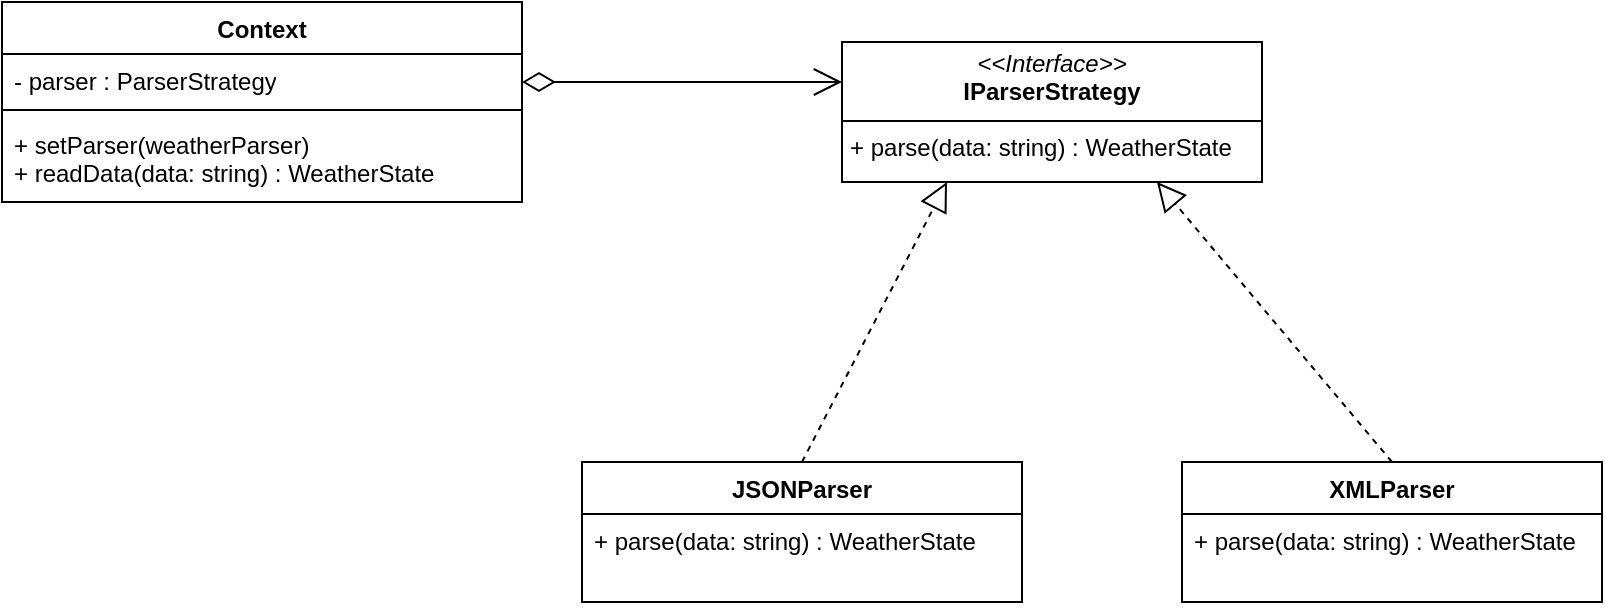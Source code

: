 <mxfile version="26.2.13">
  <diagram name="Page-1" id="GBGmVqDWgZDGhen0g_vq">
    <mxGraphModel dx="1667" dy="777" grid="1" gridSize="10" guides="1" tooltips="1" connect="1" arrows="1" fold="1" page="1" pageScale="1" pageWidth="1600" pageHeight="900" math="0" shadow="0">
      <root>
        <mxCell id="0" />
        <mxCell id="1" parent="0" />
        <object label="Context" weatherState="WeatherState" id="OVgkkTsfn2CKIyNb1T31-11">
          <mxCell style="swimlane;fontStyle=1;align=center;verticalAlign=top;childLayout=stackLayout;horizontal=1;startSize=26;horizontalStack=0;resizeParent=1;resizeParentMax=0;resizeLast=0;collapsible=1;marginBottom=0;whiteSpace=wrap;html=1;" parent="1" vertex="1">
            <mxGeometry x="690" y="310" width="260" height="100" as="geometry" />
          </mxCell>
        </object>
        <mxCell id="OVgkkTsfn2CKIyNb1T31-12" value="- parser : ParserStrategy" style="text;strokeColor=none;fillColor=none;align=left;verticalAlign=top;spacingLeft=4;spacingRight=4;overflow=hidden;rotatable=0;points=[[0,0.5],[1,0.5]];portConstraint=eastwest;whiteSpace=wrap;html=1;" parent="OVgkkTsfn2CKIyNb1T31-11" vertex="1">
          <mxGeometry y="26" width="260" height="24" as="geometry" />
        </mxCell>
        <mxCell id="OVgkkTsfn2CKIyNb1T31-13" value="" style="line;strokeWidth=1;fillColor=none;align=left;verticalAlign=middle;spacingTop=-1;spacingLeft=3;spacingRight=3;rotatable=0;labelPosition=right;points=[];portConstraint=eastwest;strokeColor=inherit;" parent="OVgkkTsfn2CKIyNb1T31-11" vertex="1">
          <mxGeometry y="50" width="260" height="8" as="geometry" />
        </mxCell>
        <mxCell id="OVgkkTsfn2CKIyNb1T31-14" value="+ setParser(weatherParser)&lt;div&gt;&lt;div style=&quot;forced-color-adjust: none; box-shadow: none !important;&quot;&gt;+ readData(data: string) : WeatherState&lt;/div&gt;&lt;div style=&quot;forced-color-adjust: none; box-shadow: none !important;&quot;&gt;&lt;div style=&quot;forced-color-adjust: none; box-shadow: none !important;&quot;&gt;&lt;br style=&quot;forced-color-adjust: none; color: rgb(255, 255, 255); background-color: rgb(27, 29, 30); box-shadow: none !important;&quot;&gt;&lt;/div&gt;&lt;/div&gt;&lt;/div&gt;" style="text;strokeColor=none;fillColor=none;align=left;verticalAlign=top;spacingLeft=4;spacingRight=4;overflow=hidden;rotatable=0;points=[[0,0.5],[1,0.5]];portConstraint=eastwest;whiteSpace=wrap;html=1;" parent="OVgkkTsfn2CKIyNb1T31-11" vertex="1">
          <mxGeometry y="58" width="260" height="42" as="geometry" />
        </mxCell>
        <mxCell id="OVgkkTsfn2CKIyNb1T31-15" value="&lt;p style=&quot;margin:0px;margin-top:4px;text-align:center;&quot;&gt;&lt;i&gt;&amp;lt;&amp;lt;Interface&amp;gt;&amp;gt;&lt;/i&gt;&lt;br&gt;&lt;b&gt;IParserStrategy&lt;/b&gt;&lt;/p&gt;&lt;hr size=&quot;1&quot; style=&quot;border-style:solid;&quot;&gt;&lt;p style=&quot;margin:0px;margin-left:4px;&quot;&gt;+ parse(data: string) : WeatherState&lt;br&gt;&lt;br&gt;&lt;/p&gt;" style="verticalAlign=top;align=left;overflow=fill;html=1;whiteSpace=wrap;" parent="1" vertex="1">
          <mxGeometry x="1110" y="330" width="210" height="70" as="geometry" />
        </mxCell>
        <mxCell id="1TGPjlGgqZZOH0j4-UuG-2" value="" style="endArrow=open;html=1;endSize=12;startArrow=diamondThin;startSize=14;startFill=0;edgeStyle=orthogonalEdgeStyle;align=left;verticalAlign=bottom;rounded=0;" parent="1" edge="1">
          <mxGeometry x="-1" y="3" relative="1" as="geometry">
            <mxPoint x="950" y="350" as="sourcePoint" />
            <mxPoint x="1110" y="350" as="targetPoint" />
          </mxGeometry>
        </mxCell>
        <mxCell id="1TGPjlGgqZZOH0j4-UuG-3" value="JSONParser" style="swimlane;fontStyle=1;align=center;verticalAlign=top;childLayout=stackLayout;horizontal=1;startSize=26;horizontalStack=0;resizeParent=1;resizeParentMax=0;resizeLast=0;collapsible=1;marginBottom=0;whiteSpace=wrap;html=1;" parent="1" vertex="1">
          <mxGeometry x="980" y="540" width="220" height="70" as="geometry" />
        </mxCell>
        <mxCell id="1TGPjlGgqZZOH0j4-UuG-4" value="&lt;div&gt;&lt;div&gt;+ parse(data: string) : WeatherState&lt;br&gt;&lt;/div&gt;&lt;/div&gt;" style="text;strokeColor=none;fillColor=none;align=left;verticalAlign=top;spacingLeft=4;spacingRight=4;overflow=hidden;rotatable=0;points=[[0,0.5],[1,0.5]];portConstraint=eastwest;whiteSpace=wrap;html=1;" parent="1TGPjlGgqZZOH0j4-UuG-3" vertex="1">
          <mxGeometry y="26" width="220" height="44" as="geometry" />
        </mxCell>
        <mxCell id="1TGPjlGgqZZOH0j4-UuG-8" value="XMLParser" style="swimlane;fontStyle=1;align=center;verticalAlign=top;childLayout=stackLayout;horizontal=1;startSize=26;horizontalStack=0;resizeParent=1;resizeParentMax=0;resizeLast=0;collapsible=1;marginBottom=0;whiteSpace=wrap;html=1;" parent="1" vertex="1">
          <mxGeometry x="1280" y="540" width="210" height="70" as="geometry" />
        </mxCell>
        <mxCell id="1TGPjlGgqZZOH0j4-UuG-9" value="&lt;div&gt;&lt;div&gt;+ parse(data: string) : WeatherState&lt;br&gt;&lt;/div&gt;&lt;/div&gt;" style="text;strokeColor=none;fillColor=none;align=left;verticalAlign=top;spacingLeft=4;spacingRight=4;overflow=hidden;rotatable=0;points=[[0,0.5],[1,0.5]];portConstraint=eastwest;whiteSpace=wrap;html=1;" parent="1TGPjlGgqZZOH0j4-UuG-8" vertex="1">
          <mxGeometry y="26" width="210" height="44" as="geometry" />
        </mxCell>
        <mxCell id="1TGPjlGgqZZOH0j4-UuG-18" value="" style="endArrow=block;dashed=1;endFill=0;endSize=12;html=1;rounded=0;entryX=0.25;entryY=1;entryDx=0;entryDy=0;exitX=0.5;exitY=0;exitDx=0;exitDy=0;" parent="1" source="1TGPjlGgqZZOH0j4-UuG-3" target="OVgkkTsfn2CKIyNb1T31-15" edge="1">
          <mxGeometry width="160" relative="1" as="geometry">
            <mxPoint x="810" y="520" as="sourcePoint" />
            <mxPoint x="970" y="520" as="targetPoint" />
          </mxGeometry>
        </mxCell>
        <mxCell id="1TGPjlGgqZZOH0j4-UuG-20" value="" style="endArrow=block;dashed=1;endFill=0;endSize=12;html=1;rounded=0;entryX=0.75;entryY=1;entryDx=0;entryDy=0;exitX=0.5;exitY=0;exitDx=0;exitDy=0;" parent="1" source="1TGPjlGgqZZOH0j4-UuG-8" target="OVgkkTsfn2CKIyNb1T31-15" edge="1">
          <mxGeometry width="160" relative="1" as="geometry">
            <mxPoint x="810" y="520" as="sourcePoint" />
            <mxPoint x="970" y="520" as="targetPoint" />
          </mxGeometry>
        </mxCell>
      </root>
    </mxGraphModel>
  </diagram>
</mxfile>
